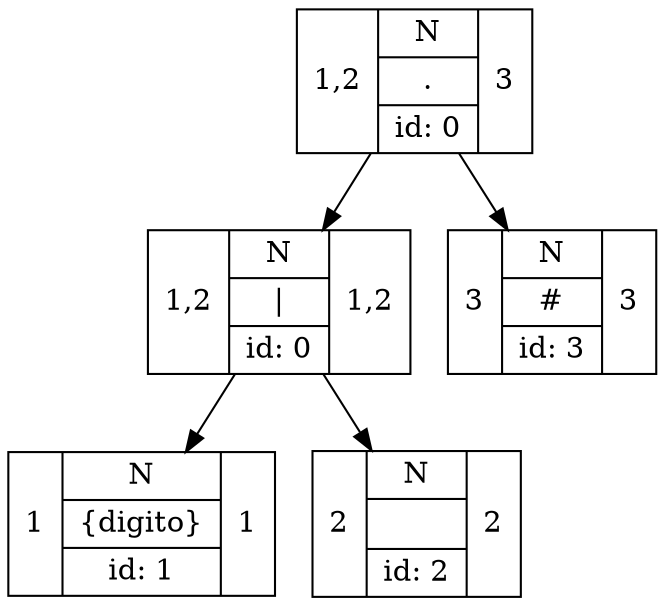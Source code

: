 digraph G{
rankdir=UD
node[shape=record]
concentrate=true
nodo0[label="1,2|{N|.|id: 0}|{3}"];
nodo3[label="1,2|{N|\||id: 0}|{1,2}"];
nodo1[label="1|{N|\{digito\}|id: 1}|{1}"];
nodo3->nodo1;
nodo2[label="2|{N|\n|id: 2}|{2}"];
nodo3->nodo2;
nodo0->nodo3;
nodo4[label="3|{N|#|id: 3}|{3}"];
nodo0->nodo4;

}
